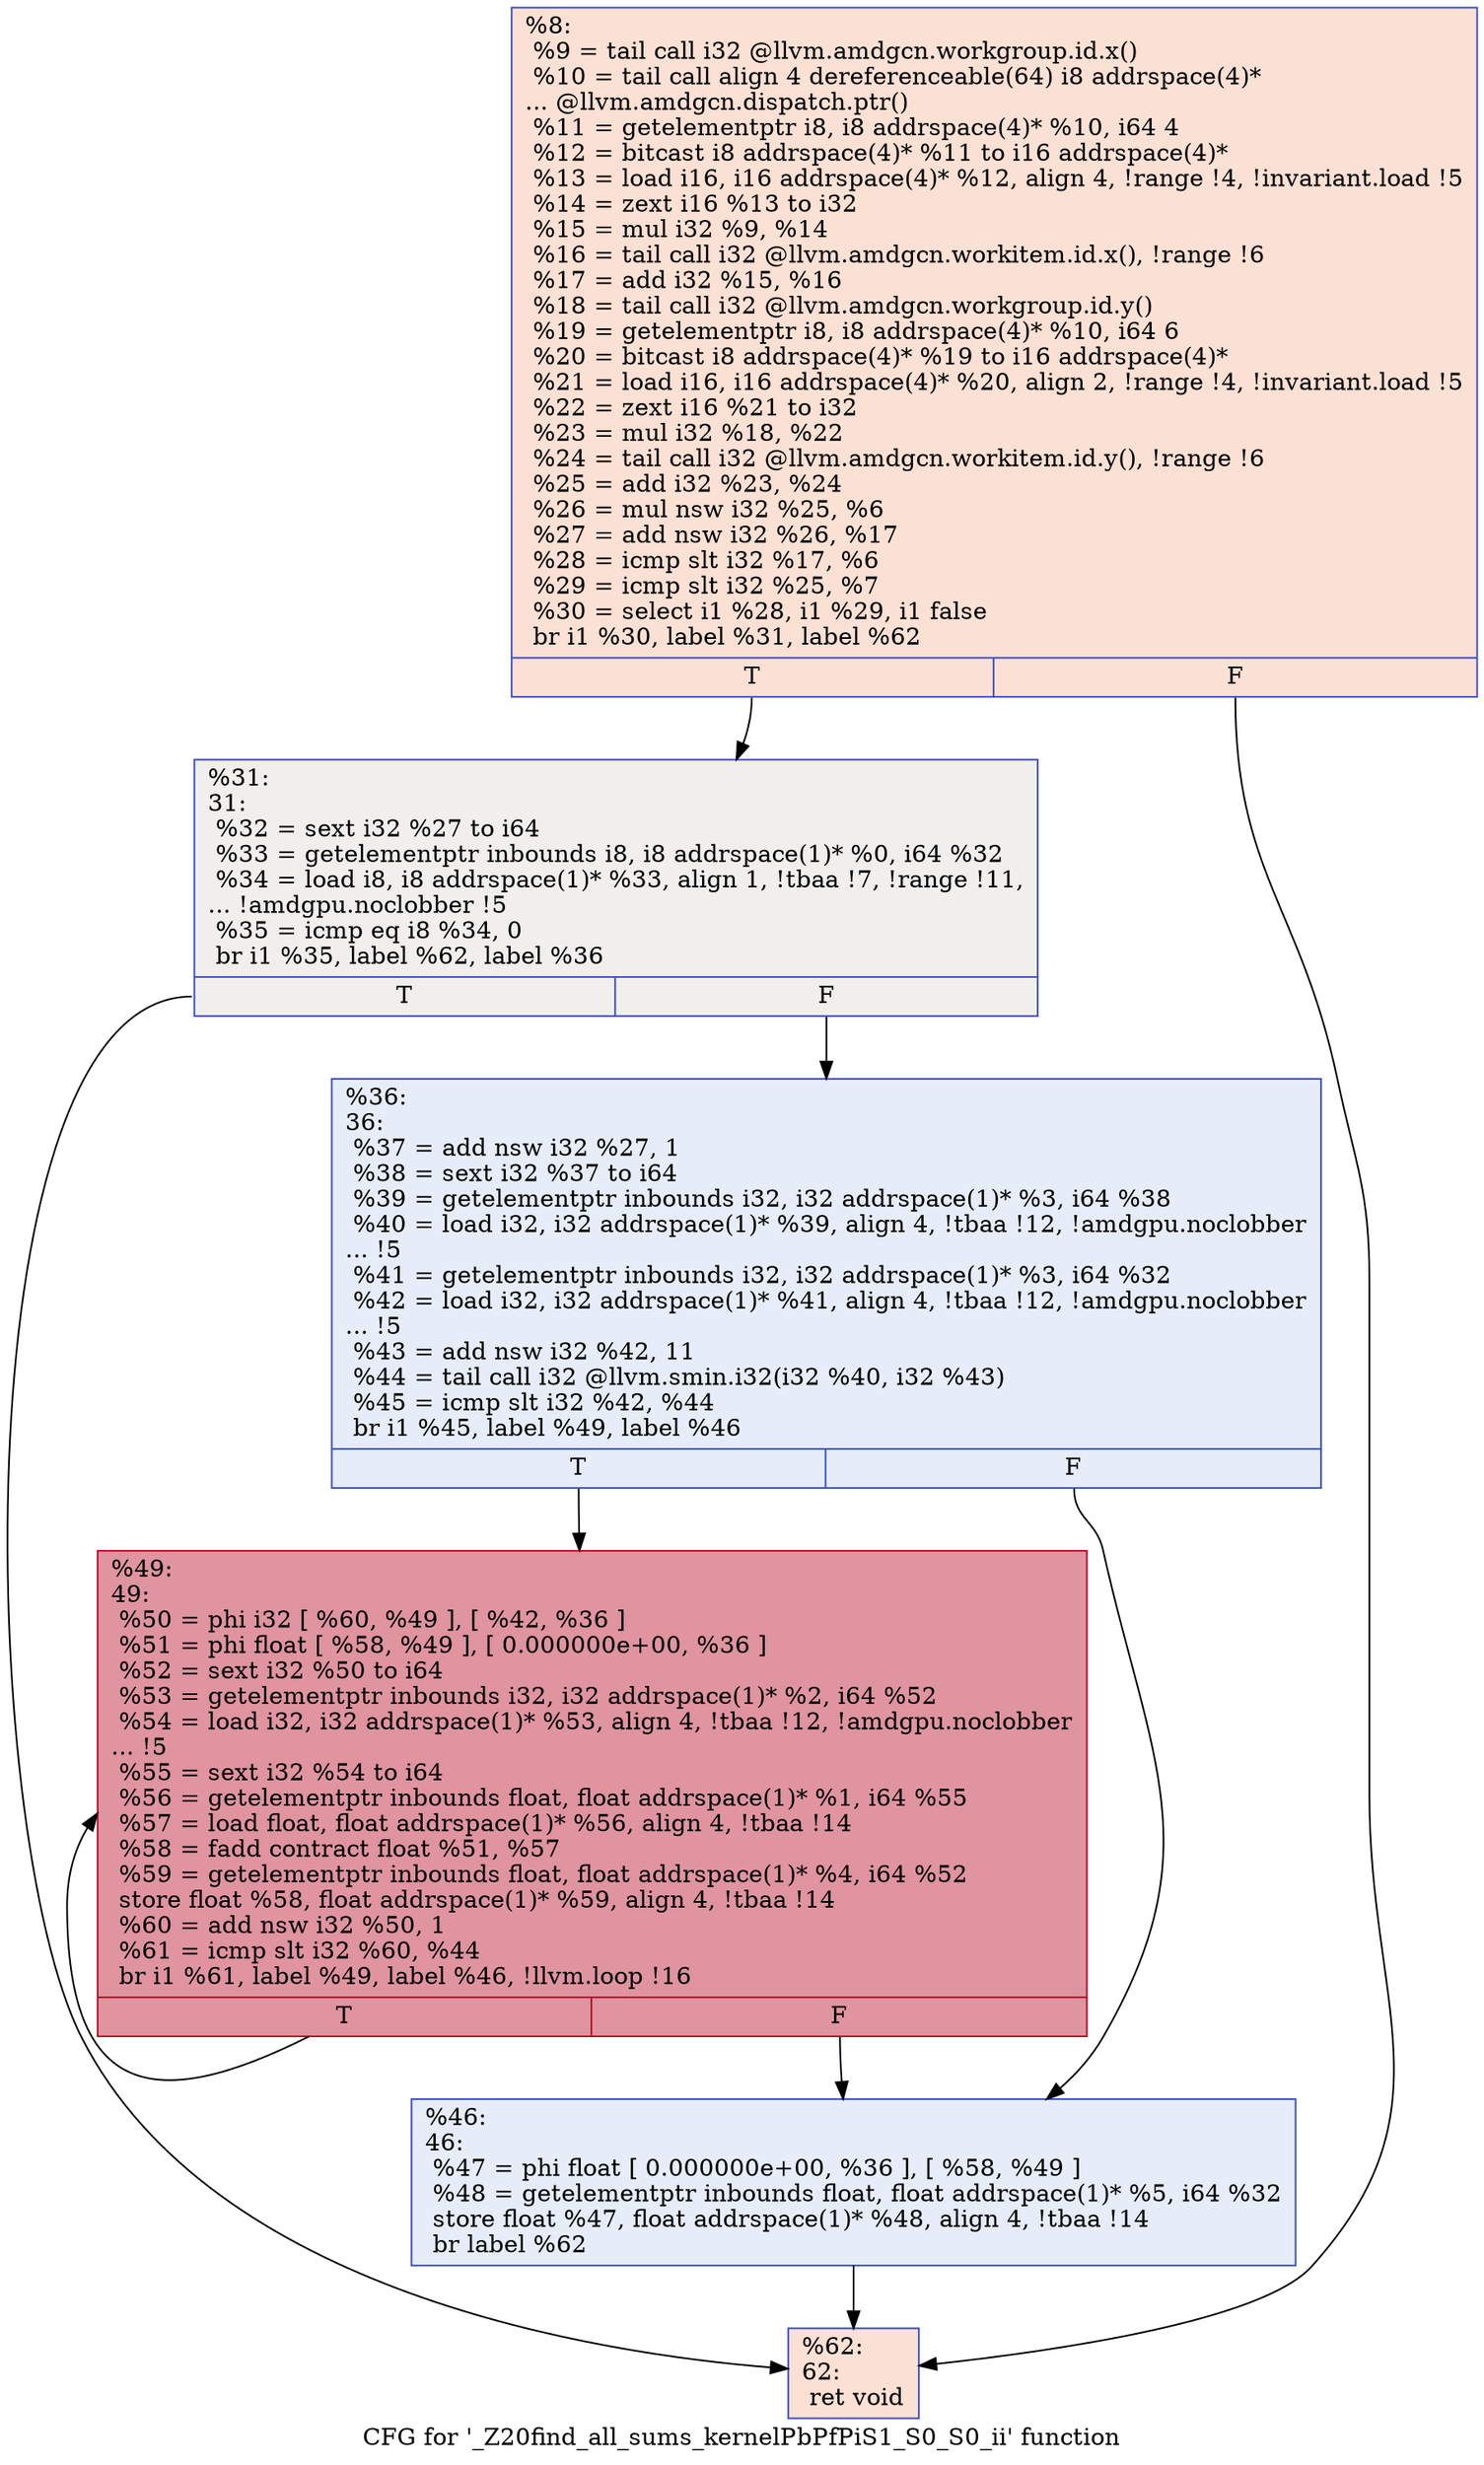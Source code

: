 digraph "CFG for '_Z20find_all_sums_kernelPbPfPiS1_S0_S0_ii' function" {
	label="CFG for '_Z20find_all_sums_kernelPbPfPiS1_S0_S0_ii' function";

	Node0x4591c40 [shape=record,color="#3d50c3ff", style=filled, fillcolor="#f7b99e70",label="{%8:\l  %9 = tail call i32 @llvm.amdgcn.workgroup.id.x()\l  %10 = tail call align 4 dereferenceable(64) i8 addrspace(4)*\l... @llvm.amdgcn.dispatch.ptr()\l  %11 = getelementptr i8, i8 addrspace(4)* %10, i64 4\l  %12 = bitcast i8 addrspace(4)* %11 to i16 addrspace(4)*\l  %13 = load i16, i16 addrspace(4)* %12, align 4, !range !4, !invariant.load !5\l  %14 = zext i16 %13 to i32\l  %15 = mul i32 %9, %14\l  %16 = tail call i32 @llvm.amdgcn.workitem.id.x(), !range !6\l  %17 = add i32 %15, %16\l  %18 = tail call i32 @llvm.amdgcn.workgroup.id.y()\l  %19 = getelementptr i8, i8 addrspace(4)* %10, i64 6\l  %20 = bitcast i8 addrspace(4)* %19 to i16 addrspace(4)*\l  %21 = load i16, i16 addrspace(4)* %20, align 2, !range !4, !invariant.load !5\l  %22 = zext i16 %21 to i32\l  %23 = mul i32 %18, %22\l  %24 = tail call i32 @llvm.amdgcn.workitem.id.y(), !range !6\l  %25 = add i32 %23, %24\l  %26 = mul nsw i32 %25, %6\l  %27 = add nsw i32 %26, %17\l  %28 = icmp slt i32 %17, %6\l  %29 = icmp slt i32 %25, %7\l  %30 = select i1 %28, i1 %29, i1 false\l  br i1 %30, label %31, label %62\l|{<s0>T|<s1>F}}"];
	Node0x4591c40:s0 -> Node0x45957e0;
	Node0x4591c40:s1 -> Node0x4595870;
	Node0x45957e0 [shape=record,color="#3d50c3ff", style=filled, fillcolor="#e0dbd870",label="{%31:\l31:                                               \l  %32 = sext i32 %27 to i64\l  %33 = getelementptr inbounds i8, i8 addrspace(1)* %0, i64 %32\l  %34 = load i8, i8 addrspace(1)* %33, align 1, !tbaa !7, !range !11,\l... !amdgpu.noclobber !5\l  %35 = icmp eq i8 %34, 0\l  br i1 %35, label %62, label %36\l|{<s0>T|<s1>F}}"];
	Node0x45957e0:s0 -> Node0x4595870;
	Node0x45957e0:s1 -> Node0x4595ff0;
	Node0x4595ff0 [shape=record,color="#3d50c3ff", style=filled, fillcolor="#c7d7f070",label="{%36:\l36:                                               \l  %37 = add nsw i32 %27, 1\l  %38 = sext i32 %37 to i64\l  %39 = getelementptr inbounds i32, i32 addrspace(1)* %3, i64 %38\l  %40 = load i32, i32 addrspace(1)* %39, align 4, !tbaa !12, !amdgpu.noclobber\l... !5\l  %41 = getelementptr inbounds i32, i32 addrspace(1)* %3, i64 %32\l  %42 = load i32, i32 addrspace(1)* %41, align 4, !tbaa !12, !amdgpu.noclobber\l... !5\l  %43 = add nsw i32 %42, 11\l  %44 = tail call i32 @llvm.smin.i32(i32 %40, i32 %43)\l  %45 = icmp slt i32 %42, %44\l  br i1 %45, label %49, label %46\l|{<s0>T|<s1>F}}"];
	Node0x4595ff0:s0 -> Node0x4596f30;
	Node0x4595ff0:s1 -> Node0x4596fc0;
	Node0x4596fc0 [shape=record,color="#3d50c3ff", style=filled, fillcolor="#c7d7f070",label="{%46:\l46:                                               \l  %47 = phi float [ 0.000000e+00, %36 ], [ %58, %49 ]\l  %48 = getelementptr inbounds float, float addrspace(1)* %5, i64 %32\l  store float %47, float addrspace(1)* %48, align 4, !tbaa !14\l  br label %62\l}"];
	Node0x4596fc0 -> Node0x4595870;
	Node0x4596f30 [shape=record,color="#b70d28ff", style=filled, fillcolor="#b70d2870",label="{%49:\l49:                                               \l  %50 = phi i32 [ %60, %49 ], [ %42, %36 ]\l  %51 = phi float [ %58, %49 ], [ 0.000000e+00, %36 ]\l  %52 = sext i32 %50 to i64\l  %53 = getelementptr inbounds i32, i32 addrspace(1)* %2, i64 %52\l  %54 = load i32, i32 addrspace(1)* %53, align 4, !tbaa !12, !amdgpu.noclobber\l... !5\l  %55 = sext i32 %54 to i64\l  %56 = getelementptr inbounds float, float addrspace(1)* %1, i64 %55\l  %57 = load float, float addrspace(1)* %56, align 4, !tbaa !14\l  %58 = fadd contract float %51, %57\l  %59 = getelementptr inbounds float, float addrspace(1)* %4, i64 %52\l  store float %58, float addrspace(1)* %59, align 4, !tbaa !14\l  %60 = add nsw i32 %50, 1\l  %61 = icmp slt i32 %60, %44\l  br i1 %61, label %49, label %46, !llvm.loop !16\l|{<s0>T|<s1>F}}"];
	Node0x4596f30:s0 -> Node0x4596f30;
	Node0x4596f30:s1 -> Node0x4596fc0;
	Node0x4595870 [shape=record,color="#3d50c3ff", style=filled, fillcolor="#f7b99e70",label="{%62:\l62:                                               \l  ret void\l}"];
}
